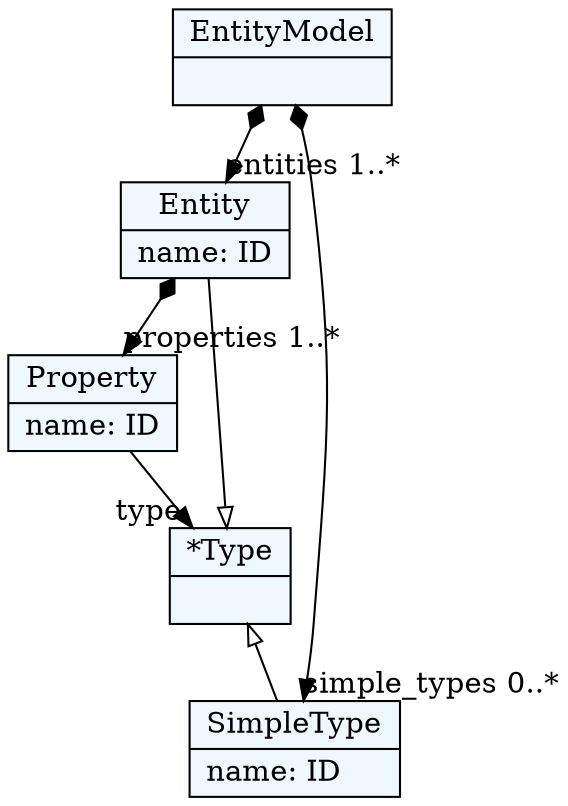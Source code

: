 
    digraph textX {
    fontname = "Bitstream Vera Sans"
    fontsize = 8
    node[
        shape=record,
        style=filled,
        fillcolor=aliceblue
    ]
    nodesep = 0.3
    edge[dir=black,arrowtail=empty]


2197918093168[ label="{EntityModel|}"]

2197918105440[ label="{Entity|name: ID\l}"]

2197918114880[ label="{SimpleType|name: ID\l}"]

2197918109216[ label="{*Type|}"]

2197918112992[ label="{Property|name: ID\l}"]



2197918093168 -> 2197918114880[arrowtail=diamond, dir=both, headlabel="simple_types 0..*"]
2197918093168 -> 2197918105440[arrowtail=diamond, dir=both, headlabel="entities 1..*"]
2197918105440 -> 2197918112992[arrowtail=diamond, dir=both, headlabel="properties 1..*"]
2197918109216 -> 2197918114880 [dir=back]
2197918109216 -> 2197918105440 [dir=back]
2197918112992 -> 2197918109216[headlabel="type "]

}
